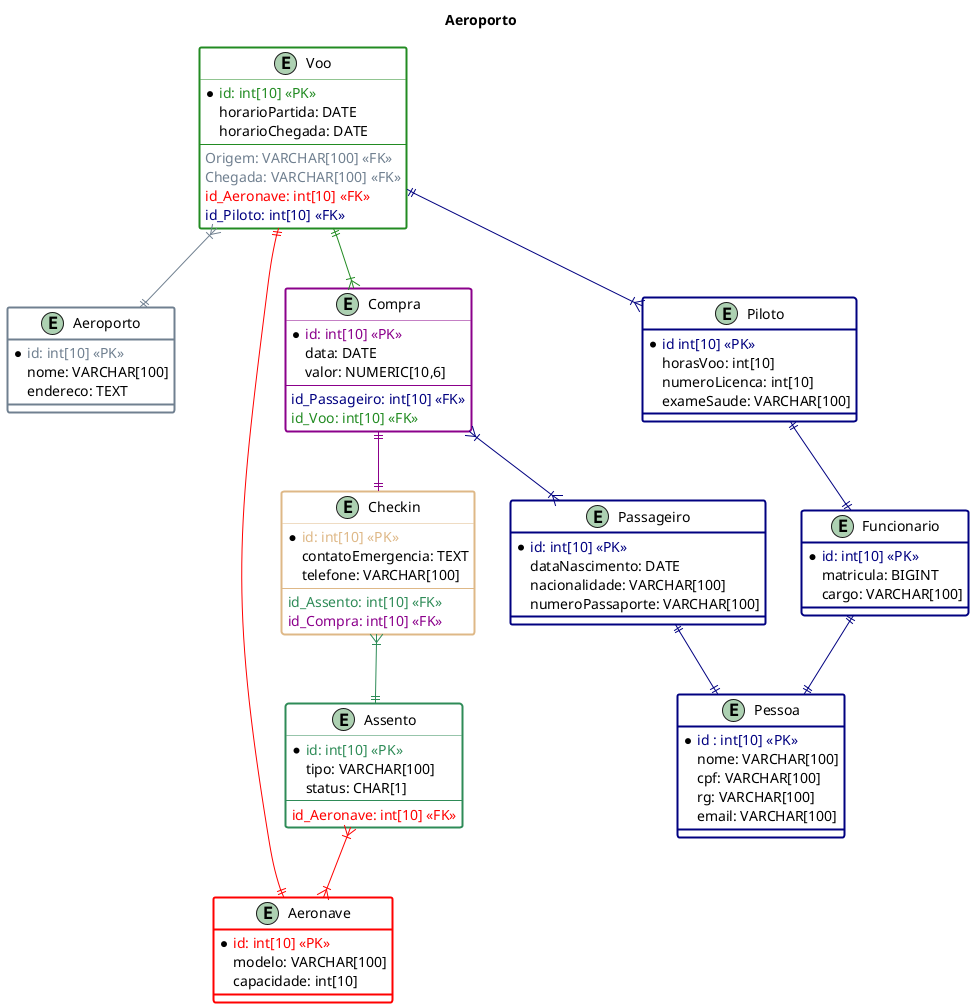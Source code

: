 @startuml Aeroporto

title Aeroporto

entity Aeroporto #white;line.bold;line:Slategrey{
    *<color: SlateGray>id: int[10] <<PK>>
    nome: VARCHAR[100]
    endereco: TEXT
}

entity Aeronave #white;line.bold;line:red{
    *<color: red>id: int[10] <<PK>>
    modelo: VARCHAR[100]
    capacidade: int[10]
}

entity Voo #white;line.bold;line:ForestGreen{
    *<color: ForestGreen>id: int[10] <<PK>>
    horarioPartida: DATE
    horarioChegada: DATE
    --
    <color: SlateGray>Origem: VARCHAR[100] <<FK>>
    <color: SlateGray>Chegada: VARCHAR[100] <<FK>>
    <color: red>id_Aeronave: int[10] <<FK>>
    <color: navy>id_Piloto: int[10] <<FK>>
}

entity Compra #white;line.bold;line:DarkMagenta{
    *<color: DarkMagenta>id: int[10] <<PK>>
    data: DATE
    valor: NUMERIC[10,6]
    --
    <color: navy>id_Passageiro: int[10] <<FK>>
    <color: ForestGreen>id_Voo: int[10] <<FK>>
}

entity Passageiro #white;line.bold;line:navy{
    *<color: navy>id: int[10] <<PK>>
    dataNascimento: DATE
    nacionalidade: VARCHAR[100]
    numeroPassaporte: VARCHAR[100]
}

entity Pessoa #white;line.bold;line:navy {
    *<color: navy>id : int[10] <<PK>>
    nome: VARCHAR[100]
    cpf: VARCHAR[100]
    rg: VARCHAR[100]
    email: VARCHAR[100]
}

entity Checkin #white;line.bold;line:Burlywood{
    *<color: BurlyWood>id: int[10] <<PK>>
    contatoEmergencia: TEXT
    telefone: VARCHAR[100]
    --
    <color: SeaGreen>id_Assento: int[10] <<FK>>
    <color: DarkMagenta>id_Compra: int[10] <<FK>> 
}

entity Assento #white;line.bold;line:SeaGreen{
    *<color: SeaGreen>id: int[10] <<PK>>
    tipo: VARCHAR[100]
    status: CHAR[1]
    --
    <color: red>id_Aeronave: int[10] <<FK>>
}

entity Piloto #white;line.bold;line:navy{
    *<color: navy>id int[10] <<PK>>
    horasVoo: int[10]
    numeroLicenca: int[10]
    exameSaude: VARCHAR[100]
}

entity Funcionario #white;line.bold;line:navy{
    *<color: navy>id: int[10] <<PK>>
    matricula: BIGINT
    cargo: VARCHAR[100]
}

Voo ||-[#red]-|| Aeronave
Voo }|-[#SlateGray]-|| Aeroporto
Voo ||-[#navy]-|{ Piloto
Voo ||-[#ForestGreen]-|{ Compra
Compra }|-[#navy]-|{ Passageiro
Compra ||-[#DarkMagenta]-|| Checkin
Checkin }|-[#SeaGreen]-|| Assento
Assento }|-[#red]-|{ Aeronave
Piloto ||-[#navy]-|| Funcionario
Funcionario ||-[#navy]-|| Pessoa
Passageiro ||-[#navy]-|| Pessoa

@enduml